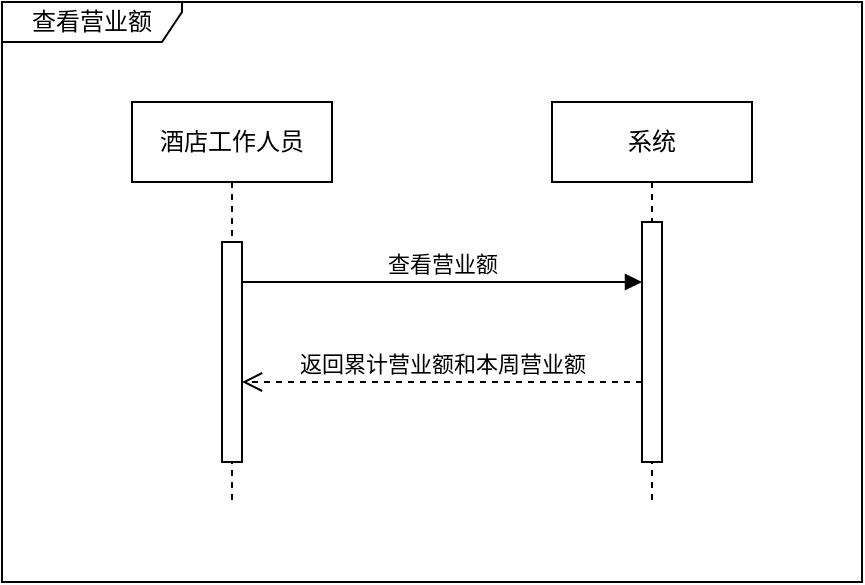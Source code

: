 <mxfile version="12.9.3" type="device"><diagram id="Tsban_c9AkZ71kdq2REK" name="第 1 页"><mxGraphModel dx="1086" dy="806" grid="1" gridSize="10" guides="1" tooltips="1" connect="1" arrows="1" fold="1" page="1" pageScale="1" pageWidth="827" pageHeight="1169" math="0" shadow="0"><root><mxCell id="0"/><mxCell id="1" parent="0"/><mxCell id="gh0aSMYgUqn70rs10yYc-1" value="查看营业额" style="shape=umlFrame;whiteSpace=wrap;html=1;width=90;height=20;" vertex="1" parent="1"><mxGeometry x="110" y="80" width="430" height="290" as="geometry"/></mxCell><mxCell id="gh0aSMYgUqn70rs10yYc-2" value="酒店工作人员" style="shape=umlLifeline;perimeter=lifelinePerimeter;whiteSpace=wrap;html=1;container=1;collapsible=0;recursiveResize=0;outlineConnect=0;" vertex="1" parent="1"><mxGeometry x="175" y="130" width="100" height="200" as="geometry"/></mxCell><mxCell id="gh0aSMYgUqn70rs10yYc-3" value="系统" style="shape=umlLifeline;perimeter=lifelinePerimeter;whiteSpace=wrap;html=1;container=1;collapsible=0;recursiveResize=0;outlineConnect=0;" vertex="1" parent="1"><mxGeometry x="385" y="130" width="100" height="200" as="geometry"/></mxCell><mxCell id="gh0aSMYgUqn70rs10yYc-6" value="查看营业额" style="html=1;verticalAlign=bottom;endArrow=block;" edge="1" parent="1"><mxGeometry width="80" relative="1" as="geometry"><mxPoint x="230" y="220" as="sourcePoint"/><mxPoint x="430" y="220" as="targetPoint"/><Array as="points"><mxPoint x="360" y="220"/></Array></mxGeometry></mxCell><mxCell id="gh0aSMYgUqn70rs10yYc-4" value="" style="html=1;points=[];perimeter=orthogonalPerimeter;" vertex="1" parent="1"><mxGeometry x="220" y="200" width="10" height="110" as="geometry"/></mxCell><mxCell id="gh0aSMYgUqn70rs10yYc-5" value="" style="html=1;points=[];perimeter=orthogonalPerimeter;" vertex="1" parent="1"><mxGeometry x="430" y="190" width="10" height="120" as="geometry"/></mxCell><mxCell id="gh0aSMYgUqn70rs10yYc-7" value="返回累计营业额和本周营业额" style="html=1;verticalAlign=bottom;endArrow=open;dashed=1;endSize=8;" edge="1" parent="1"><mxGeometry relative="1" as="geometry"><mxPoint x="430" y="270" as="sourcePoint"/><mxPoint x="230" y="270" as="targetPoint"/></mxGeometry></mxCell></root></mxGraphModel></diagram></mxfile>
